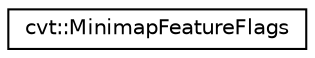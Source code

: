 digraph "Graphical Class Hierarchy"
{
 // LATEX_PDF_SIZE
  edge [fontname="Helvetica",fontsize="10",labelfontname="Helvetica",labelfontsize="10"];
  node [fontname="Helvetica",fontsize="10",shape=record];
  rankdir="LR";
  Node0 [label="cvt::MinimapFeatureFlags",height=0.2,width=0.4,color="black", fillcolor="white", style="filled",URL="$db/deb/structcvt_1_1MinimapFeatureFlags.html",tooltip="Class that maps string description of minimap feature layers to a bit flag."];
}
